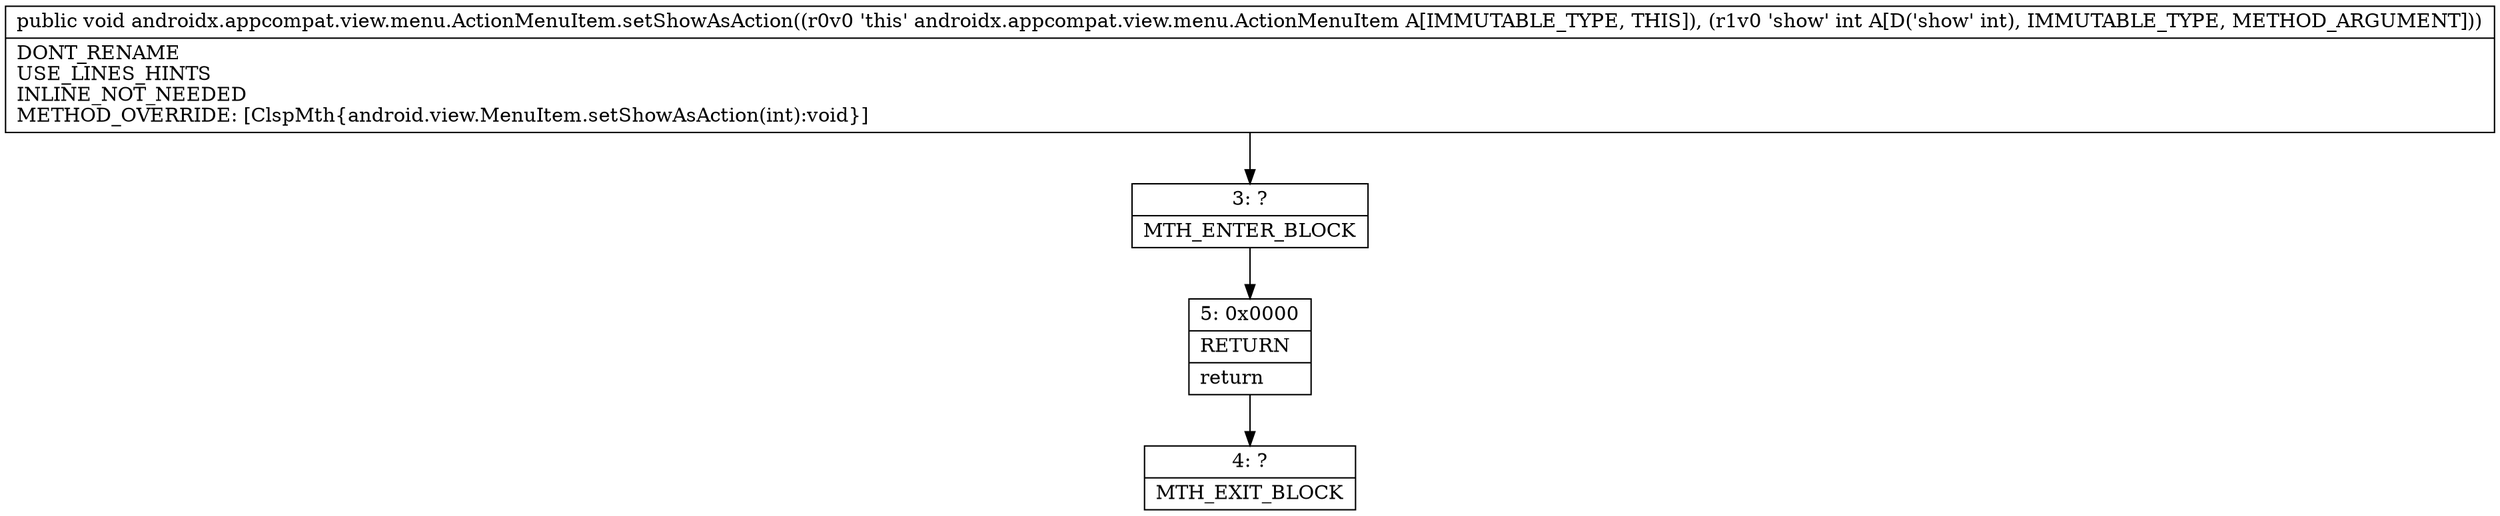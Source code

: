 digraph "CFG forandroidx.appcompat.view.menu.ActionMenuItem.setShowAsAction(I)V" {
Node_3 [shape=record,label="{3\:\ ?|MTH_ENTER_BLOCK\l}"];
Node_5 [shape=record,label="{5\:\ 0x0000|RETURN\l|return\l}"];
Node_4 [shape=record,label="{4\:\ ?|MTH_EXIT_BLOCK\l}"];
MethodNode[shape=record,label="{public void androidx.appcompat.view.menu.ActionMenuItem.setShowAsAction((r0v0 'this' androidx.appcompat.view.menu.ActionMenuItem A[IMMUTABLE_TYPE, THIS]), (r1v0 'show' int A[D('show' int), IMMUTABLE_TYPE, METHOD_ARGUMENT]))  | DONT_RENAME\lUSE_LINES_HINTS\lINLINE_NOT_NEEDED\lMETHOD_OVERRIDE: [ClspMth\{android.view.MenuItem.setShowAsAction(int):void\}]\l}"];
MethodNode -> Node_3;Node_3 -> Node_5;
Node_5 -> Node_4;
}

